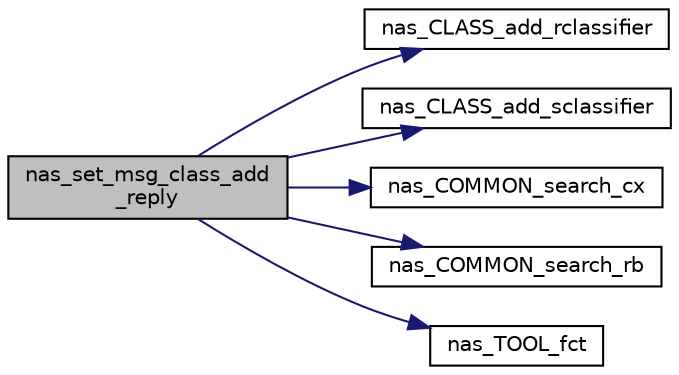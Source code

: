 digraph "nas_set_msg_class_add_reply"
{
 // LATEX_PDF_SIZE
  edge [fontname="Helvetica",fontsize="10",labelfontname="Helvetica",labelfontsize="10"];
  node [fontname="Helvetica",fontsize="10",shape=record];
  rankdir="LR";
  Node1 [label="nas_set_msg_class_add\l_reply",height=0.2,width=0.4,color="black", fillcolor="grey75", style="filled", fontcolor="black",tooltip=" "];
  Node1 -> Node2 [color="midnightblue",fontsize="10",style="solid",fontname="Helvetica"];
  Node2 [label="nas_CLASS_add_rclassifier",height=0.2,width=0.4,color="black", fillcolor="white", style="filled",URL="$MESH_2classifier_8c.html#abd6d4c42694f02f2b59fbc9ffa3e3c7d",tooltip=" "];
  Node1 -> Node3 [color="midnightblue",fontsize="10",style="solid",fontname="Helvetica"];
  Node3 [label="nas_CLASS_add_sclassifier",height=0.2,width=0.4,color="black", fillcolor="white", style="filled",URL="$MESH_2classifier_8c.html#a60ca52fd042874dec6043163c40e207a",tooltip=" "];
  Node1 -> Node4 [color="midnightblue",fontsize="10",style="solid",fontname="Helvetica"];
  Node4 [label="nas_COMMON_search_cx",height=0.2,width=0.4,color="black", fillcolor="white", style="filled",URL="$group__em.html#gad7bb91029cc3863a4e08478b275cd892",tooltip="Search for a connection entity based on its index and pointer to nas_priv."];
  Node1 -> Node5 [color="midnightblue",fontsize="10",style="solid",fontname="Helvetica"];
  Node5 [label="nas_COMMON_search_rb",height=0.2,width=0.4,color="black", fillcolor="white", style="filled",URL="$group__em.html#ga06c84e5c4619b3d814e417911827924f",tooltip="Search for a radio-bearer entity for a particular connection and radio-bearer index."];
  Node1 -> Node6 [color="midnightblue",fontsize="10",style="solid",fontname="Helvetica"];
  Node6 [label="nas_TOOL_fct",height=0.2,width=0.4,color="black", fillcolor="white", style="filled",URL="$group__em.html#gaf9cbd7c4815fb839db607ab6dc3d8bab",tooltip=" "];
}

